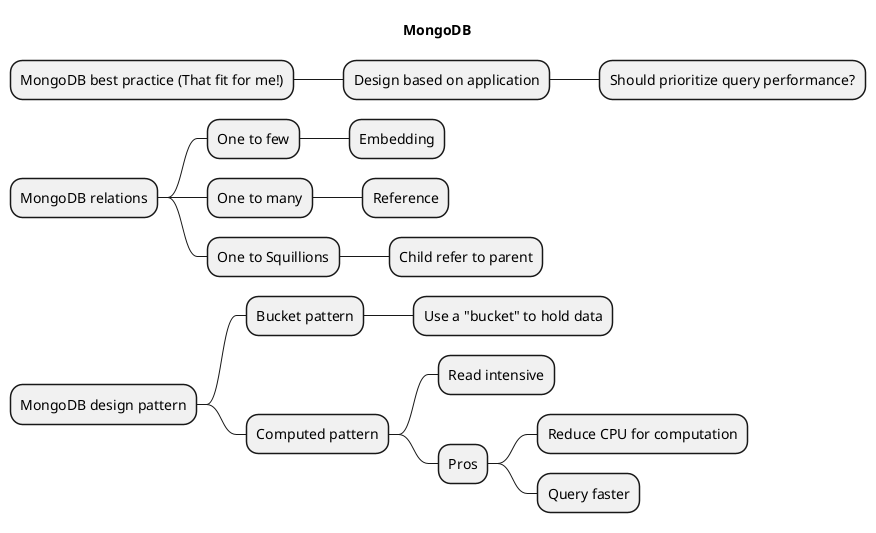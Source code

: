 @startmindmap
'https://plantuml.com/mindmap-diagram

title MongoDB

* MongoDB best practice (That fit for me!)

** Design based on application

*** Should prioritize query performance?

* MongoDB relations

** One to few
*** Embedding

** One to many
*** Reference

** One to Squillions
*** Child refer to parent

* MongoDB design pattern

** Bucket pattern

*** Use a "bucket" to hold data

** Computed pattern

*** Read intensive
*** Pros
**** Reduce CPU for computation
**** Query faster

@endmindmap
